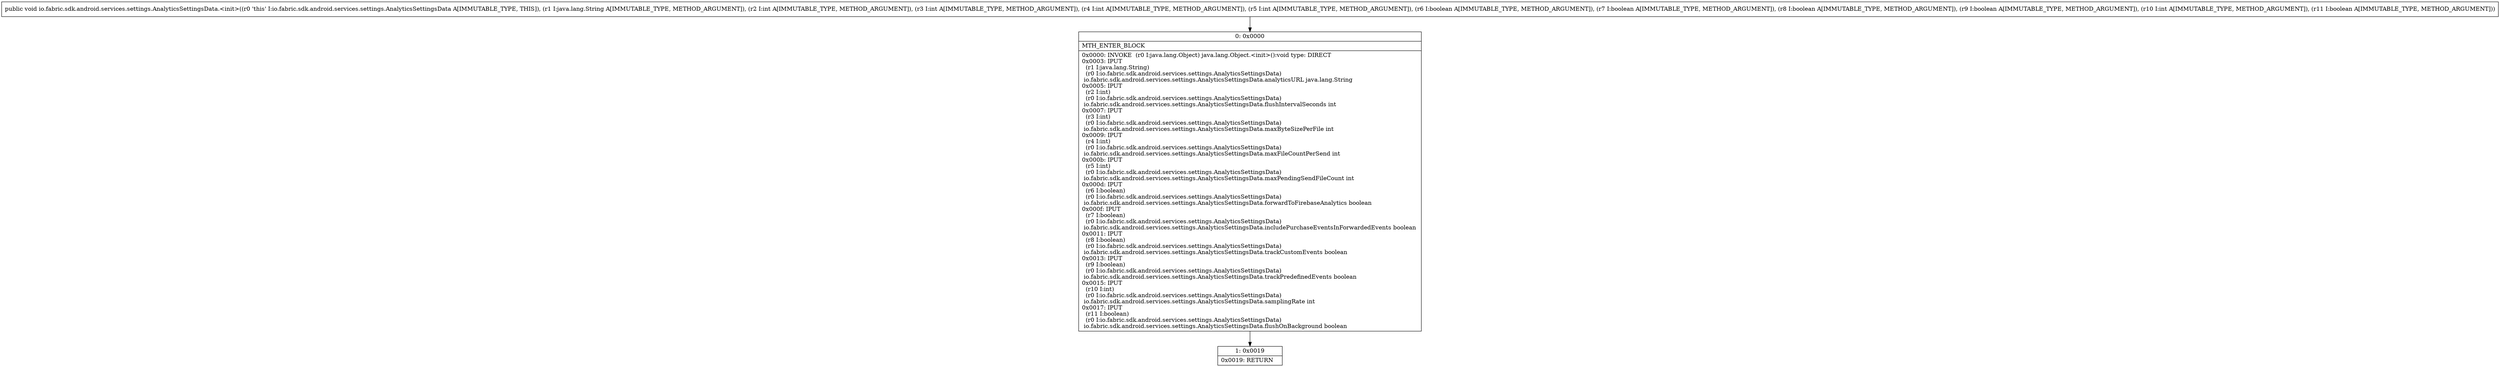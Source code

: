 digraph "CFG forio.fabric.sdk.android.services.settings.AnalyticsSettingsData.\<init\>(Ljava\/lang\/String;IIIIZZZZIZ)V" {
Node_0 [shape=record,label="{0\:\ 0x0000|MTH_ENTER_BLOCK\l|0x0000: INVOKE  (r0 I:java.lang.Object) java.lang.Object.\<init\>():void type: DIRECT \l0x0003: IPUT  \l  (r1 I:java.lang.String)\l  (r0 I:io.fabric.sdk.android.services.settings.AnalyticsSettingsData)\l io.fabric.sdk.android.services.settings.AnalyticsSettingsData.analyticsURL java.lang.String \l0x0005: IPUT  \l  (r2 I:int)\l  (r0 I:io.fabric.sdk.android.services.settings.AnalyticsSettingsData)\l io.fabric.sdk.android.services.settings.AnalyticsSettingsData.flushIntervalSeconds int \l0x0007: IPUT  \l  (r3 I:int)\l  (r0 I:io.fabric.sdk.android.services.settings.AnalyticsSettingsData)\l io.fabric.sdk.android.services.settings.AnalyticsSettingsData.maxByteSizePerFile int \l0x0009: IPUT  \l  (r4 I:int)\l  (r0 I:io.fabric.sdk.android.services.settings.AnalyticsSettingsData)\l io.fabric.sdk.android.services.settings.AnalyticsSettingsData.maxFileCountPerSend int \l0x000b: IPUT  \l  (r5 I:int)\l  (r0 I:io.fabric.sdk.android.services.settings.AnalyticsSettingsData)\l io.fabric.sdk.android.services.settings.AnalyticsSettingsData.maxPendingSendFileCount int \l0x000d: IPUT  \l  (r6 I:boolean)\l  (r0 I:io.fabric.sdk.android.services.settings.AnalyticsSettingsData)\l io.fabric.sdk.android.services.settings.AnalyticsSettingsData.forwardToFirebaseAnalytics boolean \l0x000f: IPUT  \l  (r7 I:boolean)\l  (r0 I:io.fabric.sdk.android.services.settings.AnalyticsSettingsData)\l io.fabric.sdk.android.services.settings.AnalyticsSettingsData.includePurchaseEventsInForwardedEvents boolean \l0x0011: IPUT  \l  (r8 I:boolean)\l  (r0 I:io.fabric.sdk.android.services.settings.AnalyticsSettingsData)\l io.fabric.sdk.android.services.settings.AnalyticsSettingsData.trackCustomEvents boolean \l0x0013: IPUT  \l  (r9 I:boolean)\l  (r0 I:io.fabric.sdk.android.services.settings.AnalyticsSettingsData)\l io.fabric.sdk.android.services.settings.AnalyticsSettingsData.trackPredefinedEvents boolean \l0x0015: IPUT  \l  (r10 I:int)\l  (r0 I:io.fabric.sdk.android.services.settings.AnalyticsSettingsData)\l io.fabric.sdk.android.services.settings.AnalyticsSettingsData.samplingRate int \l0x0017: IPUT  \l  (r11 I:boolean)\l  (r0 I:io.fabric.sdk.android.services.settings.AnalyticsSettingsData)\l io.fabric.sdk.android.services.settings.AnalyticsSettingsData.flushOnBackground boolean \l}"];
Node_1 [shape=record,label="{1\:\ 0x0019|0x0019: RETURN   \l}"];
MethodNode[shape=record,label="{public void io.fabric.sdk.android.services.settings.AnalyticsSettingsData.\<init\>((r0 'this' I:io.fabric.sdk.android.services.settings.AnalyticsSettingsData A[IMMUTABLE_TYPE, THIS]), (r1 I:java.lang.String A[IMMUTABLE_TYPE, METHOD_ARGUMENT]), (r2 I:int A[IMMUTABLE_TYPE, METHOD_ARGUMENT]), (r3 I:int A[IMMUTABLE_TYPE, METHOD_ARGUMENT]), (r4 I:int A[IMMUTABLE_TYPE, METHOD_ARGUMENT]), (r5 I:int A[IMMUTABLE_TYPE, METHOD_ARGUMENT]), (r6 I:boolean A[IMMUTABLE_TYPE, METHOD_ARGUMENT]), (r7 I:boolean A[IMMUTABLE_TYPE, METHOD_ARGUMENT]), (r8 I:boolean A[IMMUTABLE_TYPE, METHOD_ARGUMENT]), (r9 I:boolean A[IMMUTABLE_TYPE, METHOD_ARGUMENT]), (r10 I:int A[IMMUTABLE_TYPE, METHOD_ARGUMENT]), (r11 I:boolean A[IMMUTABLE_TYPE, METHOD_ARGUMENT])) }"];
MethodNode -> Node_0;
Node_0 -> Node_1;
}

